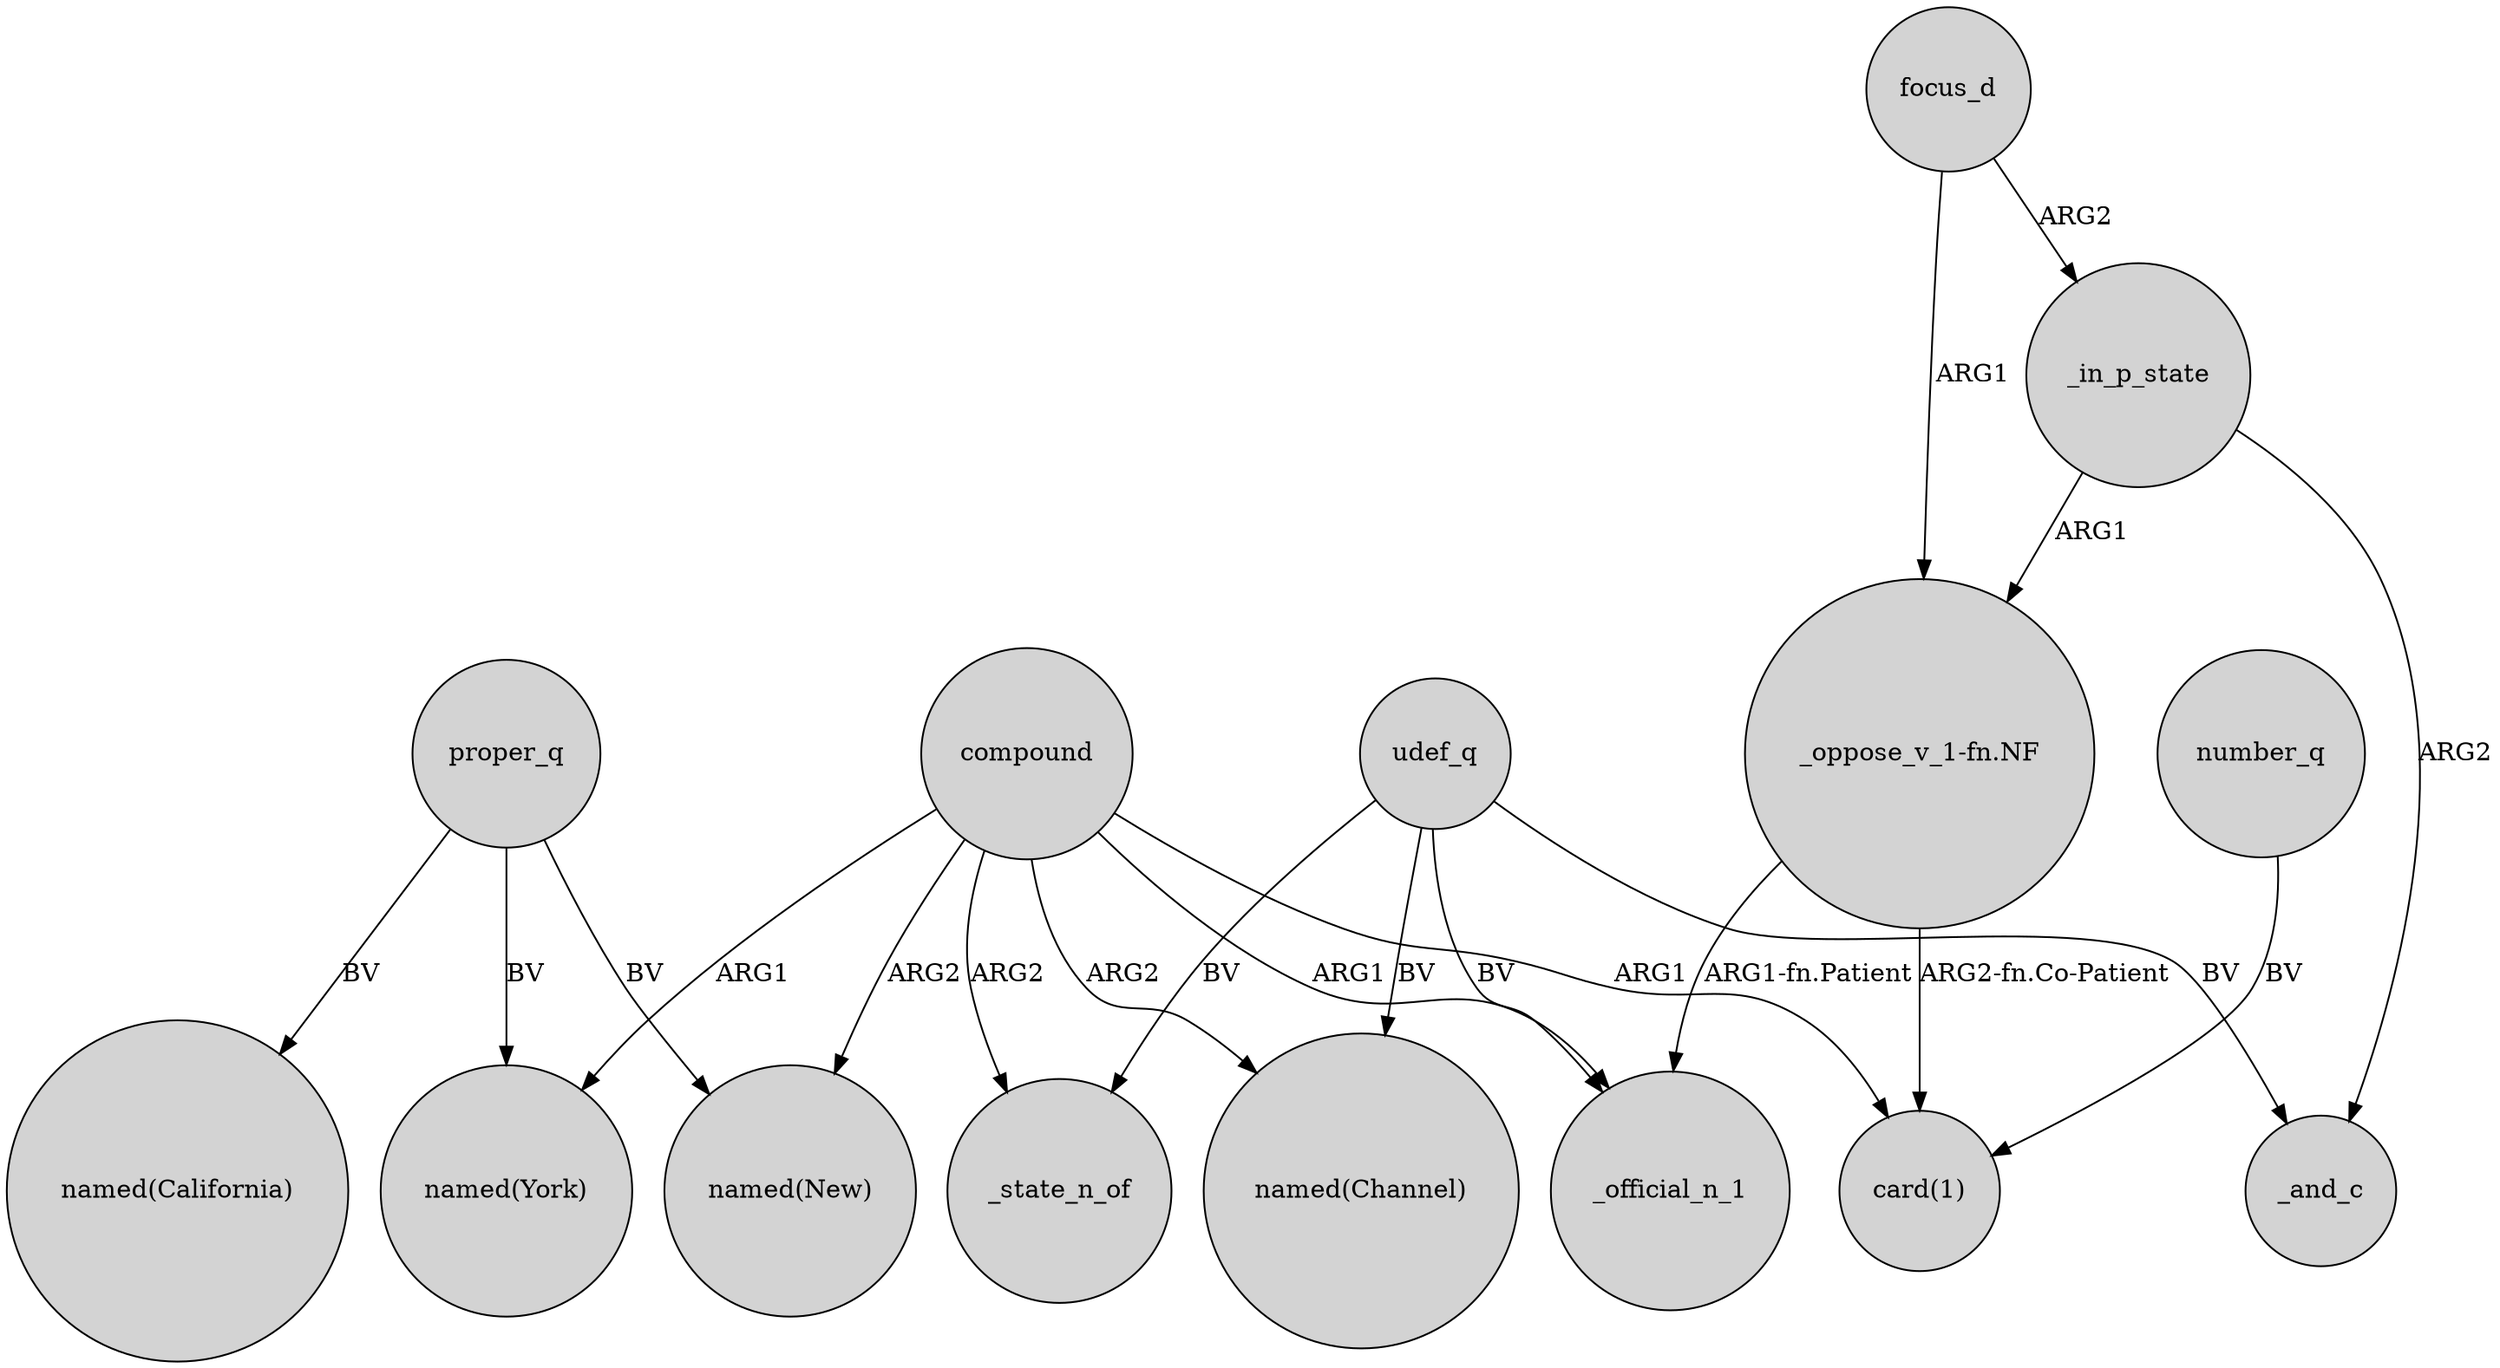 digraph {
	node [shape=circle style=filled]
	compound -> "named(New)" [label=ARG2]
	proper_q -> "named(New)" [label=BV]
	udef_q -> _state_n_of [label=BV]
	udef_q -> "named(Channel)" [label=BV]
	focus_d -> _in_p_state [label=ARG2]
	proper_q -> "named(California)" [label=BV]
	compound -> _state_n_of [label=ARG2]
	_in_p_state -> "_oppose_v_1-fn.NF" [label=ARG1]
	compound -> "named(York)" [label=ARG1]
	"_oppose_v_1-fn.NF" -> _official_n_1 [label="ARG1-fn.Patient"]
	udef_q -> _official_n_1 [label=BV]
	focus_d -> "_oppose_v_1-fn.NF" [label=ARG1]
	number_q -> "card(1)" [label=BV]
	compound -> "card(1)" [label=ARG1]
	compound -> _official_n_1 [label=ARG1]
	"_oppose_v_1-fn.NF" -> "card(1)" [label="ARG2-fn.Co-Patient"]
	proper_q -> "named(York)" [label=BV]
	udef_q -> _and_c [label=BV]
	_in_p_state -> _and_c [label=ARG2]
	compound -> "named(Channel)" [label=ARG2]
}
